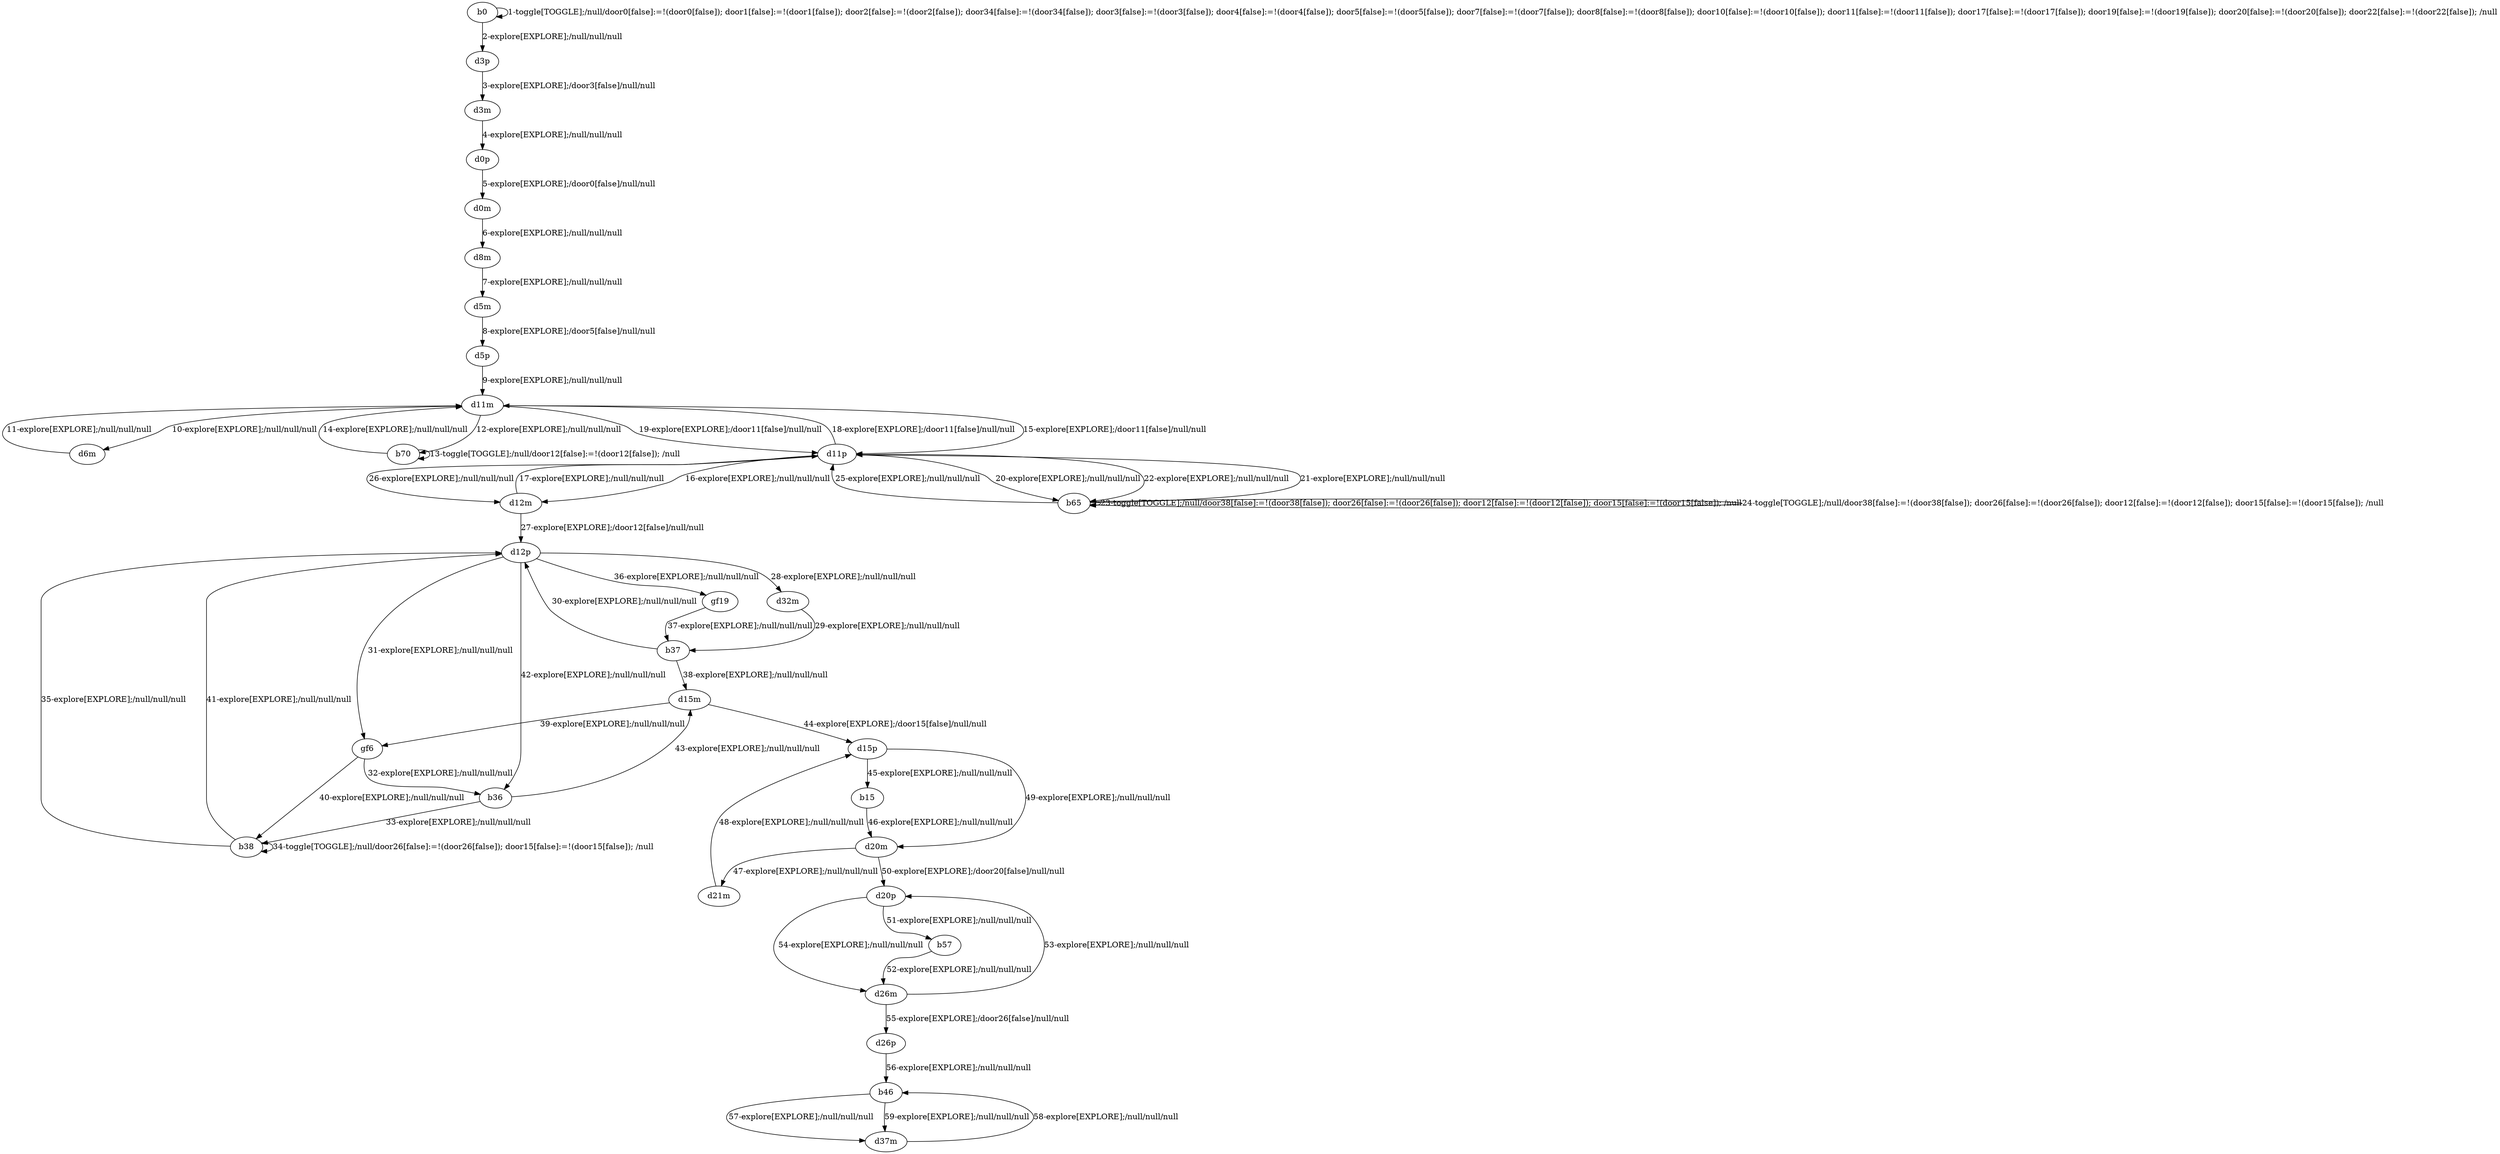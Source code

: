 # Total number of goals covered by this test: 1
# d37m --> b46

digraph g {
"b0" -> "b0" [label = "1-toggle[TOGGLE];/null/door0[false]:=!(door0[false]); door1[false]:=!(door1[false]); door2[false]:=!(door2[false]); door34[false]:=!(door34[false]); door3[false]:=!(door3[false]); door4[false]:=!(door4[false]); door5[false]:=!(door5[false]); door7[false]:=!(door7[false]); door8[false]:=!(door8[false]); door10[false]:=!(door10[false]); door11[false]:=!(door11[false]); door17[false]:=!(door17[false]); door19[false]:=!(door19[false]); door20[false]:=!(door20[false]); door22[false]:=!(door22[false]); /null"];
"b0" -> "d3p" [label = "2-explore[EXPLORE];/null/null/null"];
"d3p" -> "d3m" [label = "3-explore[EXPLORE];/door3[false]/null/null"];
"d3m" -> "d0p" [label = "4-explore[EXPLORE];/null/null/null"];
"d0p" -> "d0m" [label = "5-explore[EXPLORE];/door0[false]/null/null"];
"d0m" -> "d8m" [label = "6-explore[EXPLORE];/null/null/null"];
"d8m" -> "d5m" [label = "7-explore[EXPLORE];/null/null/null"];
"d5m" -> "d5p" [label = "8-explore[EXPLORE];/door5[false]/null/null"];
"d5p" -> "d11m" [label = "9-explore[EXPLORE];/null/null/null"];
"d11m" -> "d6m" [label = "10-explore[EXPLORE];/null/null/null"];
"d6m" -> "d11m" [label = "11-explore[EXPLORE];/null/null/null"];
"d11m" -> "b70" [label = "12-explore[EXPLORE];/null/null/null"];
"b70" -> "b70" [label = "13-toggle[TOGGLE];/null/door12[false]:=!(door12[false]); /null"];
"b70" -> "d11m" [label = "14-explore[EXPLORE];/null/null/null"];
"d11m" -> "d11p" [label = "15-explore[EXPLORE];/door11[false]/null/null"];
"d11p" -> "d12m" [label = "16-explore[EXPLORE];/null/null/null"];
"d12m" -> "d11p" [label = "17-explore[EXPLORE];/null/null/null"];
"d11p" -> "d11m" [label = "18-explore[EXPLORE];/door11[false]/null/null"];
"d11m" -> "d11p" [label = "19-explore[EXPLORE];/door11[false]/null/null"];
"d11p" -> "b65" [label = "20-explore[EXPLORE];/null/null/null"];
"b65" -> "d11p" [label = "21-explore[EXPLORE];/null/null/null"];
"d11p" -> "b65" [label = "22-explore[EXPLORE];/null/null/null"];
"b65" -> "b65" [label = "23-toggle[TOGGLE];/null/door38[false]:=!(door38[false]); door26[false]:=!(door26[false]); door12[false]:=!(door12[false]); door15[false]:=!(door15[false]); /null"];
"b65" -> "b65" [label = "24-toggle[TOGGLE];/null/door38[false]:=!(door38[false]); door26[false]:=!(door26[false]); door12[false]:=!(door12[false]); door15[false]:=!(door15[false]); /null"];
"b65" -> "d11p" [label = "25-explore[EXPLORE];/null/null/null"];
"d11p" -> "d12m" [label = "26-explore[EXPLORE];/null/null/null"];
"d12m" -> "d12p" [label = "27-explore[EXPLORE];/door12[false]/null/null"];
"d12p" -> "d32m" [label = "28-explore[EXPLORE];/null/null/null"];
"d32m" -> "b37" [label = "29-explore[EXPLORE];/null/null/null"];
"b37" -> "d12p" [label = "30-explore[EXPLORE];/null/null/null"];
"d12p" -> "gf6" [label = "31-explore[EXPLORE];/null/null/null"];
"gf6" -> "b36" [label = "32-explore[EXPLORE];/null/null/null"];
"b36" -> "b38" [label = "33-explore[EXPLORE];/null/null/null"];
"b38" -> "b38" [label = "34-toggle[TOGGLE];/null/door26[false]:=!(door26[false]); door15[false]:=!(door15[false]); /null"];
"b38" -> "d12p" [label = "35-explore[EXPLORE];/null/null/null"];
"d12p" -> "gf19" [label = "36-explore[EXPLORE];/null/null/null"];
"gf19" -> "b37" [label = "37-explore[EXPLORE];/null/null/null"];
"b37" -> "d15m" [label = "38-explore[EXPLORE];/null/null/null"];
"d15m" -> "gf6" [label = "39-explore[EXPLORE];/null/null/null"];
"gf6" -> "b38" [label = "40-explore[EXPLORE];/null/null/null"];
"b38" -> "d12p" [label = "41-explore[EXPLORE];/null/null/null"];
"d12p" -> "b36" [label = "42-explore[EXPLORE];/null/null/null"];
"b36" -> "d15m" [label = "43-explore[EXPLORE];/null/null/null"];
"d15m" -> "d15p" [label = "44-explore[EXPLORE];/door15[false]/null/null"];
"d15p" -> "b15" [label = "45-explore[EXPLORE];/null/null/null"];
"b15" -> "d20m" [label = "46-explore[EXPLORE];/null/null/null"];
"d20m" -> "d21m" [label = "47-explore[EXPLORE];/null/null/null"];
"d21m" -> "d15p" [label = "48-explore[EXPLORE];/null/null/null"];
"d15p" -> "d20m" [label = "49-explore[EXPLORE];/null/null/null"];
"d20m" -> "d20p" [label = "50-explore[EXPLORE];/door20[false]/null/null"];
"d20p" -> "b57" [label = "51-explore[EXPLORE];/null/null/null"];
"b57" -> "d26m" [label = "52-explore[EXPLORE];/null/null/null"];
"d26m" -> "d20p" [label = "53-explore[EXPLORE];/null/null/null"];
"d20p" -> "d26m" [label = "54-explore[EXPLORE];/null/null/null"];
"d26m" -> "d26p" [label = "55-explore[EXPLORE];/door26[false]/null/null"];
"d26p" -> "b46" [label = "56-explore[EXPLORE];/null/null/null"];
"b46" -> "d37m" [label = "57-explore[EXPLORE];/null/null/null"];
"d37m" -> "b46" [label = "58-explore[EXPLORE];/null/null/null"];
"b46" -> "d37m" [label = "59-explore[EXPLORE];/null/null/null"];
}